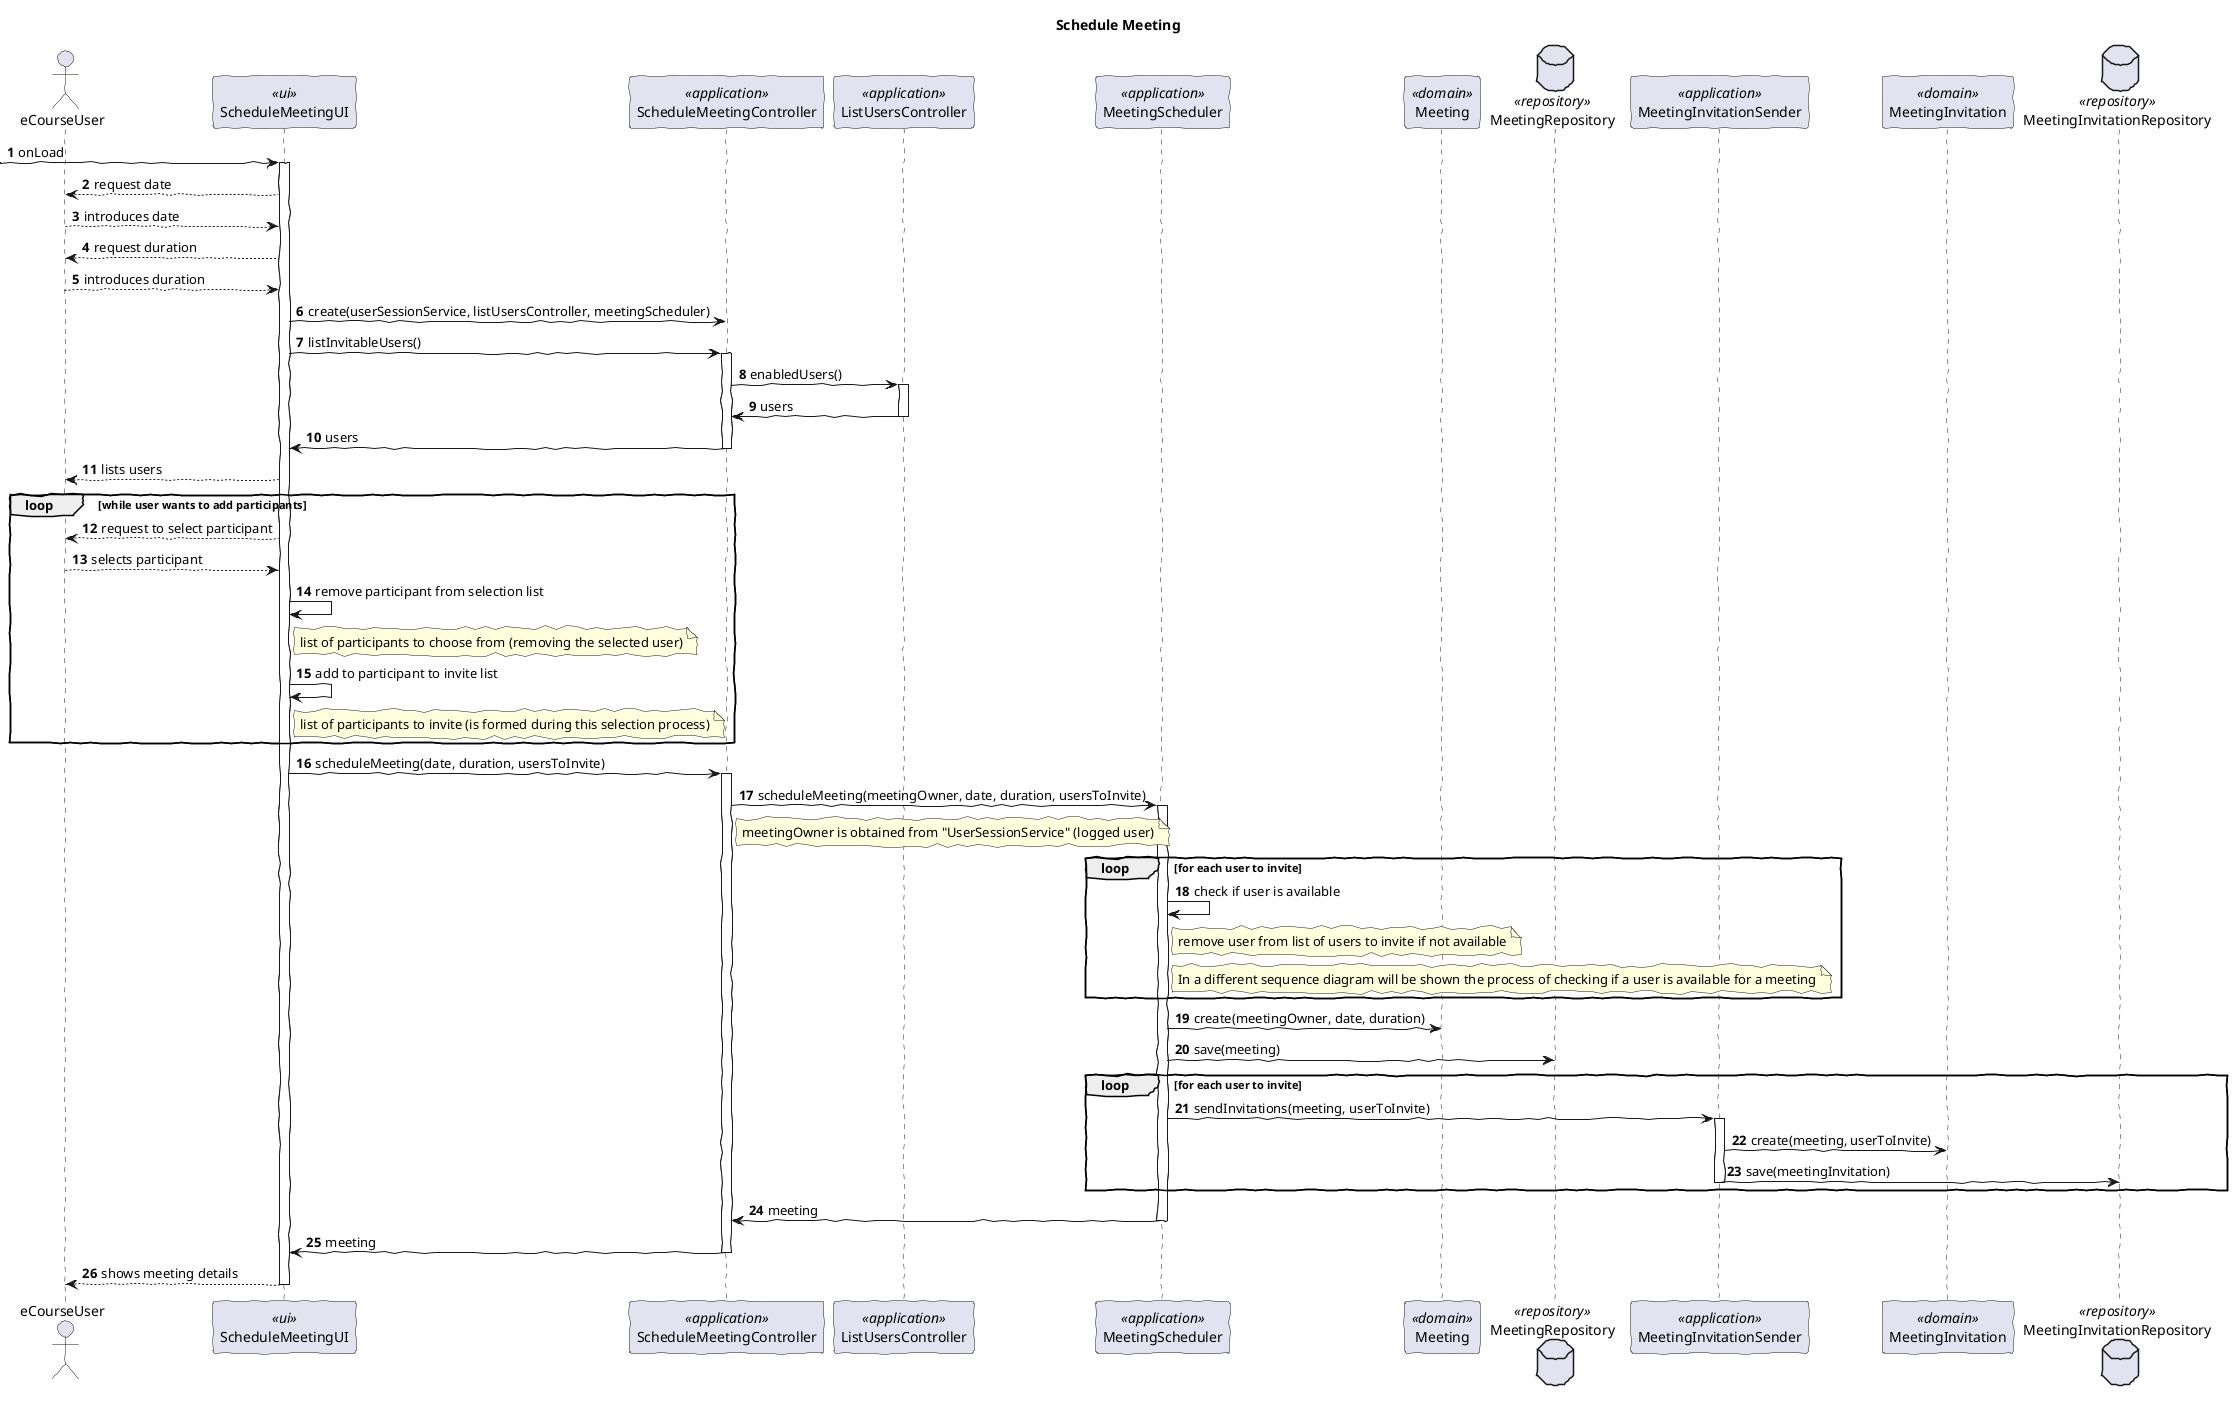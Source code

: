 @startuml

autonumber
skinparam handwritten true
skinparam packageStyle rect
skinparam defaultFontName FG Virgil
skinparam shadowing false

title Schedule Meeting

actor "eCourseUser" as eCourseUser
participant "ScheduleMeetingUI" as ui <<ui>>
participant "ScheduleMeetingController" as controller <<application>>
participant "ListUsersController" as listUsersController <<application>>
participant "MeetingScheduler" as scheduler <<application>>
participant "Meeting" as meeting <<domain>>
database "MeetingRepository" as meetingRepo <<repository>>
participant "MeetingInvitationSender" as invitationSender <<application>>
participant "MeetingInvitation" as meetingInvitation <<domain>>
database "MeetingInvitationRepository" as meetingInvitationRepo <<repository>>

-> ui: onLoad

activate ui

ui --> eCourseUser: request date

eCourseUser --> ui: introduces date

ui --> eCourseUser: request duration

eCourseUser --> ui: introduces duration

ui -> controller: create(userSessionService, listUsersController, meetingScheduler)

ui -> controller: listInvitableUsers()

activate controller

controller -> listUsersController: enabledUsers()

activate listUsersController

listUsersController -> controller: users

deactivate listUsersController

controller -> ui: users

deactivate controller

ui --> eCourseUser: lists users

loop while user wants to add participants

    ui --> eCourseUser: request to select participant

    eCourseUser --> ui: selects participant

    ui -> ui: remove participant from selection list

    note right of ui: list of participants to choose from (removing the selected user)

    ui -> ui: add to participant to invite list

    note right of ui: list of participants to invite (is formed during this selection process)

end

ui -> controller: scheduleMeeting(date, duration, usersToInvite)

activate controller

controller -> scheduler: scheduleMeeting(meetingOwner, date, duration, usersToInvite)

note right of controller: meetingOwner is obtained from "UserSessionService" (logged user)

activate scheduler

loop for each user to invite

    scheduler -> scheduler: check if user is available

        note right of scheduler: remove user from list of users to invite if not available

        note right of scheduler: In a different sequence diagram will be shown the process of checking if a user is available for a meeting

end

scheduler -> meeting: create(meetingOwner, date, duration)

scheduler -> meetingRepo: save(meeting)

loop for each user to invite

scheduler -> invitationSender: sendInvitations(meeting, userToInvite)

activate invitationSender

invitationSender -> meetingInvitation: create(meeting, userToInvite)

invitationSender -> meetingInvitationRepo: save(meetingInvitation)

deactivate invitationSender

end

scheduler -> controller: meeting

deactivate scheduler

controller -> ui: meeting

deactivate controller

ui --> eCourseUser: shows meeting details

deactivate ui

@enduml